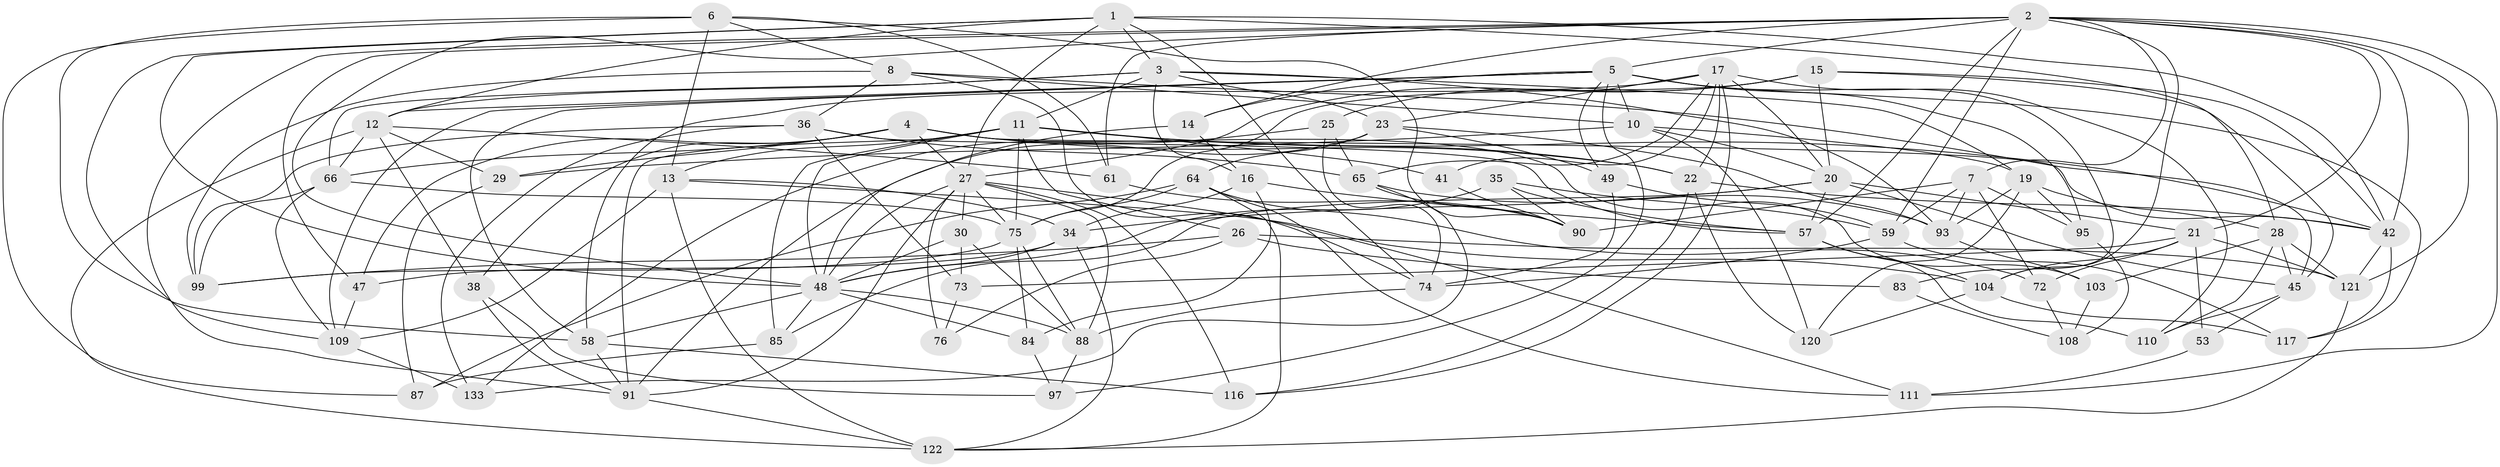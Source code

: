 // original degree distribution, {4: 1.0}
// Generated by graph-tools (version 1.1) at 2025/16/03/09/25 04:16:18]
// undirected, 73 vertices, 211 edges
graph export_dot {
graph [start="1"]
  node [color=gray90,style=filled];
  1 [super="+9+86"];
  2 [super="+100+113+24"];
  3 [super="+39"];
  4 [super="+60+50"];
  5 [super="+43"];
  6 [super="+125"];
  7 [super="+94"];
  8 [super="+32"];
  10 [super="+31"];
  11 [super="+127+68+106"];
  12 [super="+63+98"];
  13 [super="+56"];
  14;
  15 [super="+54"];
  16 [super="+82"];
  17 [super="+18"];
  19 [super="+67"];
  20 [super="+37"];
  21 [super="+141+132"];
  22 [super="+51"];
  23 [super="+40"];
  25;
  26 [super="+81"];
  27 [super="+101+80+139"];
  28 [super="+78"];
  29;
  30;
  34 [super="+123"];
  35;
  36 [super="+92"];
  38;
  41;
  42 [super="+46"];
  45 [super="+77"];
  47;
  48 [super="+131+62+52"];
  49;
  53;
  57 [super="+70+119"];
  58 [super="+69"];
  59 [super="+130"];
  61;
  64 [super="+146"];
  65 [super="+118"];
  66 [super="+145"];
  72;
  73;
  74 [super="+115"];
  75 [super="+135+128"];
  76;
  83;
  84;
  85;
  87;
  88 [super="+143"];
  90 [super="+107"];
  91 [super="+124+96"];
  93 [super="+114"];
  95;
  97;
  99 [super="+126"];
  103;
  104 [super="+138"];
  108;
  109 [super="+134"];
  110;
  111;
  116;
  117;
  120;
  121 [super="+136"];
  122 [super="+137"];
  133;
  1 -- 28;
  1 -- 27;
  1 -- 12;
  1 -- 48;
  1 -- 42;
  1 -- 74;
  1 -- 3;
  1 -- 109;
  2 -- 47;
  2 -- 111;
  2 -- 21;
  2 -- 121;
  2 -- 42;
  2 -- 7;
  2 -- 104;
  2 -- 59;
  2 -- 14;
  2 -- 48;
  2 -- 57;
  2 -- 91;
  2 -- 61;
  2 -- 5;
  3 -- 66;
  3 -- 11;
  3 -- 93;
  3 -- 16;
  3 -- 19;
  3 -- 12;
  3 -- 23;
  4 -- 47;
  4 -- 29;
  4 -- 38;
  4 -- 27;
  4 -- 66;
  4 -- 22;
  4 -- 103;
  4 -- 42;
  5 -- 49;
  5 -- 95;
  5 -- 10;
  5 -- 97;
  5 -- 12;
  5 -- 109;
  5 -- 14;
  5 -- 83 [weight=2];
  5 -- 117;
  5 -- 58;
  6 -- 13;
  6 -- 61;
  6 -- 87;
  6 -- 90;
  6 -- 58;
  6 -- 8;
  7 -- 72;
  7 -- 95;
  7 -- 93;
  7 -- 59;
  7 -- 90;
  8 -- 99;
  8 -- 36;
  8 -- 10;
  8 -- 74;
  8 -- 45;
  10 -- 19;
  10 -- 120;
  10 -- 29;
  10 -- 20;
  11 -- 91 [weight=2];
  11 -- 41 [weight=2];
  11 -- 26;
  11 -- 48;
  11 -- 85;
  11 -- 75;
  11 -- 13;
  11 -- 42;
  11 -- 22;
  12 -- 29;
  12 -- 66;
  12 -- 61;
  12 -- 122;
  12 -- 38;
  13 -- 104;
  13 -- 34;
  13 -- 109;
  13 -- 122;
  14 -- 16;
  14 -- 48;
  15 -- 42;
  15 -- 25;
  15 -- 75;
  15 -- 45;
  15 -- 27;
  15 -- 20;
  16 -- 57 [weight=2];
  16 -- 34;
  16 -- 84;
  17 -- 20;
  17 -- 110;
  17 -- 65;
  17 -- 116;
  17 -- 22;
  17 -- 41;
  17 -- 58;
  17 -- 23;
  19 -- 95;
  19 -- 120;
  19 -- 28;
  19 -- 93;
  20 -- 34;
  20 -- 21;
  20 -- 85;
  20 -- 57;
  20 -- 45;
  21 -- 53 [weight=2];
  21 -- 73;
  21 -- 121;
  21 -- 72;
  21 -- 104;
  22 -- 120;
  22 -- 116;
  22 -- 42;
  23 -- 93;
  23 -- 49;
  23 -- 91;
  23 -- 64;
  25 -- 133;
  25 -- 65;
  25 -- 74;
  26 -- 99 [weight=2];
  26 -- 76;
  26 -- 121;
  26 -- 83;
  27 -- 111;
  27 -- 116;
  27 -- 76 [weight=2];
  27 -- 30;
  27 -- 75;
  27 -- 88;
  27 -- 91;
  27 -- 48;
  28 -- 45;
  28 -- 103;
  28 -- 110;
  28 -- 121;
  29 -- 87;
  30 -- 73;
  30 -- 88;
  30 -- 48;
  34 -- 47;
  34 -- 122;
  34 -- 48;
  35 -- 48;
  35 -- 57;
  35 -- 90;
  35 -- 59;
  36 -- 65;
  36 -- 57;
  36 -- 73;
  36 -- 99;
  36 -- 133;
  38 -- 97;
  38 -- 91;
  41 -- 90;
  42 -- 117;
  42 -- 121;
  45 -- 53;
  45 -- 110;
  47 -- 109;
  48 -- 88;
  48 -- 85;
  48 -- 84;
  48 -- 58;
  49 -- 74;
  49 -- 59;
  53 -- 111;
  57 -- 104;
  57 -- 110;
  58 -- 116;
  58 -- 91;
  59 -- 74;
  59 -- 117;
  61 -- 90;
  64 -- 75;
  64 -- 111;
  64 -- 87;
  64 -- 72;
  64 -- 122;
  65 -- 90;
  65 -- 133;
  65 -- 93;
  66 -- 109;
  66 -- 75;
  66 -- 99;
  72 -- 108;
  73 -- 76;
  74 -- 88;
  75 -- 99;
  75 -- 88;
  75 -- 84;
  83 -- 108;
  84 -- 97;
  85 -- 87;
  88 -- 97;
  91 -- 122;
  93 -- 103;
  95 -- 108;
  103 -- 108;
  104 -- 117;
  104 -- 120;
  109 -- 133;
  121 -- 122;
}
